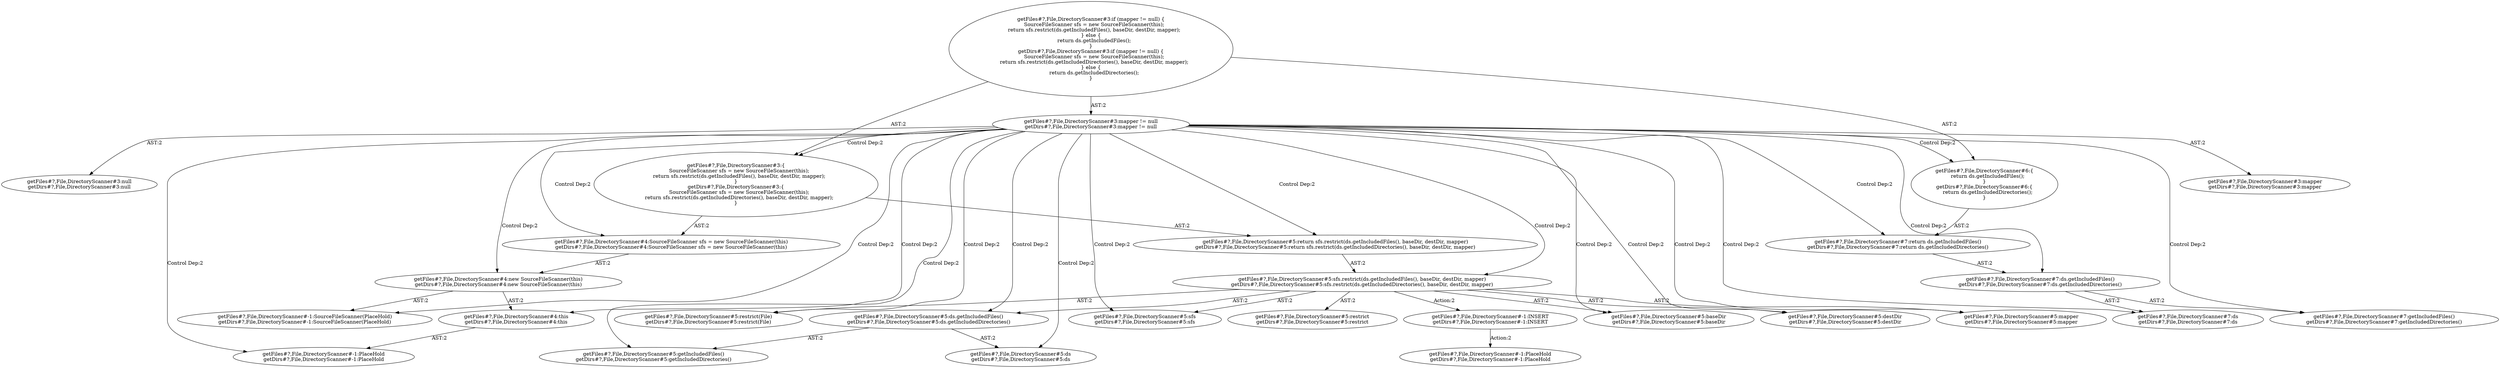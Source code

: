 digraph "Pattern" {
0 [label="getFiles#?,File,DirectoryScanner#-1:INSERT
getDirs#?,File,DirectoryScanner#-1:INSERT" shape=ellipse]
1 [label="getFiles#?,File,DirectoryScanner#5:sfs.restrict(ds.getIncludedFiles(), baseDir, destDir, mapper)
getDirs#?,File,DirectoryScanner#5:sfs.restrict(ds.getIncludedDirectories(), baseDir, destDir, mapper)" shape=ellipse]
2 [label="getFiles#?,File,DirectoryScanner#3:mapper != null
getDirs#?,File,DirectoryScanner#3:mapper != null" shape=ellipse]
3 [label="getFiles#?,File,DirectoryScanner#3:if (mapper != null) \{
    SourceFileScanner sfs = new SourceFileScanner(this);
    return sfs.restrict(ds.getIncludedFiles(), baseDir, destDir, mapper);
\} else \{
    return ds.getIncludedFiles();
\}
getDirs#?,File,DirectoryScanner#3:if (mapper != null) \{
    SourceFileScanner sfs = new SourceFileScanner(this);
    return sfs.restrict(ds.getIncludedDirectories(), baseDir, destDir, mapper);
\} else \{
    return ds.getIncludedDirectories();
\}" shape=ellipse]
4 [label="getFiles#?,File,DirectoryScanner#3:mapper
getDirs#?,File,DirectoryScanner#3:mapper" shape=ellipse]
5 [label="getFiles#?,File,DirectoryScanner#3:null
getDirs#?,File,DirectoryScanner#3:null" shape=ellipse]
6 [label="getFiles#?,File,DirectoryScanner#3:\{
    SourceFileScanner sfs = new SourceFileScanner(this);
    return sfs.restrict(ds.getIncludedFiles(), baseDir, destDir, mapper);
\}
getDirs#?,File,DirectoryScanner#3:\{
    SourceFileScanner sfs = new SourceFileScanner(this);
    return sfs.restrict(ds.getIncludedDirectories(), baseDir, destDir, mapper);
\}" shape=ellipse]
7 [label="getFiles#?,File,DirectoryScanner#4:SourceFileScanner sfs = new SourceFileScanner(this)
getDirs#?,File,DirectoryScanner#4:SourceFileScanner sfs = new SourceFileScanner(this)" shape=ellipse]
8 [label="getFiles#?,File,DirectoryScanner#4:new SourceFileScanner(this)
getDirs#?,File,DirectoryScanner#4:new SourceFileScanner(this)" shape=ellipse]
9 [label="getFiles#?,File,DirectoryScanner#-1:SourceFileScanner(PlaceHold)
getDirs#?,File,DirectoryScanner#-1:SourceFileScanner(PlaceHold)" shape=ellipse]
10 [label="getFiles#?,File,DirectoryScanner#4:this
getDirs#?,File,DirectoryScanner#4:this" shape=ellipse]
11 [label="getFiles#?,File,DirectoryScanner#-1:PlaceHold
getDirs#?,File,DirectoryScanner#-1:PlaceHold" shape=ellipse]
12 [label="getFiles#?,File,DirectoryScanner#5:return sfs.restrict(ds.getIncludedFiles(), baseDir, destDir, mapper)
getDirs#?,File,DirectoryScanner#5:return sfs.restrict(ds.getIncludedDirectories(), baseDir, destDir, mapper)" shape=ellipse]
13 [label="getFiles#?,File,DirectoryScanner#5:restrict(File)
getDirs#?,File,DirectoryScanner#5:restrict(File)" shape=ellipse]
14 [label="getFiles#?,File,DirectoryScanner#5:sfs
getDirs#?,File,DirectoryScanner#5:sfs" shape=ellipse]
15 [label="getFiles#?,File,DirectoryScanner#5:ds.getIncludedFiles()
getDirs#?,File,DirectoryScanner#5:ds.getIncludedDirectories()" shape=ellipse]
16 [label="getFiles#?,File,DirectoryScanner#5:getIncludedFiles()
getDirs#?,File,DirectoryScanner#5:getIncludedDirectories()" shape=ellipse]
17 [label="getFiles#?,File,DirectoryScanner#5:ds
getDirs#?,File,DirectoryScanner#5:ds" shape=ellipse]
18 [label="getFiles#?,File,DirectoryScanner#5:baseDir
getDirs#?,File,DirectoryScanner#5:baseDir" shape=ellipse]
19 [label="getFiles#?,File,DirectoryScanner#5:destDir
getDirs#?,File,DirectoryScanner#5:destDir" shape=ellipse]
20 [label="getFiles#?,File,DirectoryScanner#5:mapper
getDirs#?,File,DirectoryScanner#5:mapper" shape=ellipse]
21 [label="getFiles#?,File,DirectoryScanner#6:\{
    return ds.getIncludedFiles();
\}
getDirs#?,File,DirectoryScanner#6:\{
    return ds.getIncludedDirectories();
\}" shape=ellipse]
22 [label="getFiles#?,File,DirectoryScanner#7:return ds.getIncludedFiles()
getDirs#?,File,DirectoryScanner#7:return ds.getIncludedDirectories()" shape=ellipse]
23 [label="getFiles#?,File,DirectoryScanner#7:ds.getIncludedFiles()
getDirs#?,File,DirectoryScanner#7:ds.getIncludedDirectories()" shape=ellipse]
24 [label="getFiles#?,File,DirectoryScanner#7:getIncludedFiles()
getDirs#?,File,DirectoryScanner#7:getIncludedDirectories()" shape=ellipse]
25 [label="getFiles#?,File,DirectoryScanner#7:ds
getDirs#?,File,DirectoryScanner#7:ds" shape=ellipse]
26 [label="getFiles#?,File,DirectoryScanner#5:restrict
getDirs#?,File,DirectoryScanner#5:restrict" shape=ellipse]
27 [label="getFiles#?,File,DirectoryScanner#-1:PlaceHold
getDirs#?,File,DirectoryScanner#-1:PlaceHold" shape=ellipse]
0 -> 27 [label="Action:2"];
1 -> 0 [label="Action:2"];
1 -> 26 [label="AST:2"];
1 -> 14 [label="AST:2"];
1 -> 13 [label="AST:2"];
1 -> 15 [label="AST:2"];
1 -> 18 [label="AST:2"];
1 -> 19 [label="AST:2"];
1 -> 20 [label="AST:2"];
2 -> 1 [label="Control Dep:2"];
2 -> 4 [label="AST:2"];
2 -> 5 [label="AST:2"];
2 -> 6 [label="Control Dep:2"];
2 -> 7 [label="Control Dep:2"];
2 -> 8 [label="Control Dep:2"];
2 -> 9 [label="Control Dep:2"];
2 -> 10 [label="Control Dep:2"];
2 -> 11 [label="Control Dep:2"];
2 -> 12 [label="Control Dep:2"];
2 -> 13 [label="Control Dep:2"];
2 -> 14 [label="Control Dep:2"];
2 -> 15 [label="Control Dep:2"];
2 -> 16 [label="Control Dep:2"];
2 -> 17 [label="Control Dep:2"];
2 -> 18 [label="Control Dep:2"];
2 -> 19 [label="Control Dep:2"];
2 -> 20 [label="Control Dep:2"];
2 -> 21 [label="Control Dep:2"];
2 -> 22 [label="Control Dep:2"];
2 -> 23 [label="Control Dep:2"];
2 -> 24 [label="Control Dep:2"];
2 -> 25 [label="Control Dep:2"];
3 -> 2 [label="AST:2"];
3 -> 6 [label="AST:2"];
3 -> 21 [label="AST:2"];
6 -> 7 [label="AST:2"];
6 -> 12 [label="AST:2"];
7 -> 8 [label="AST:2"];
8 -> 9 [label="AST:2"];
8 -> 10 [label="AST:2"];
10 -> 11 [label="AST:2"];
12 -> 1 [label="AST:2"];
15 -> 17 [label="AST:2"];
15 -> 16 [label="AST:2"];
21 -> 22 [label="AST:2"];
22 -> 23 [label="AST:2"];
23 -> 25 [label="AST:2"];
23 -> 24 [label="AST:2"];
}